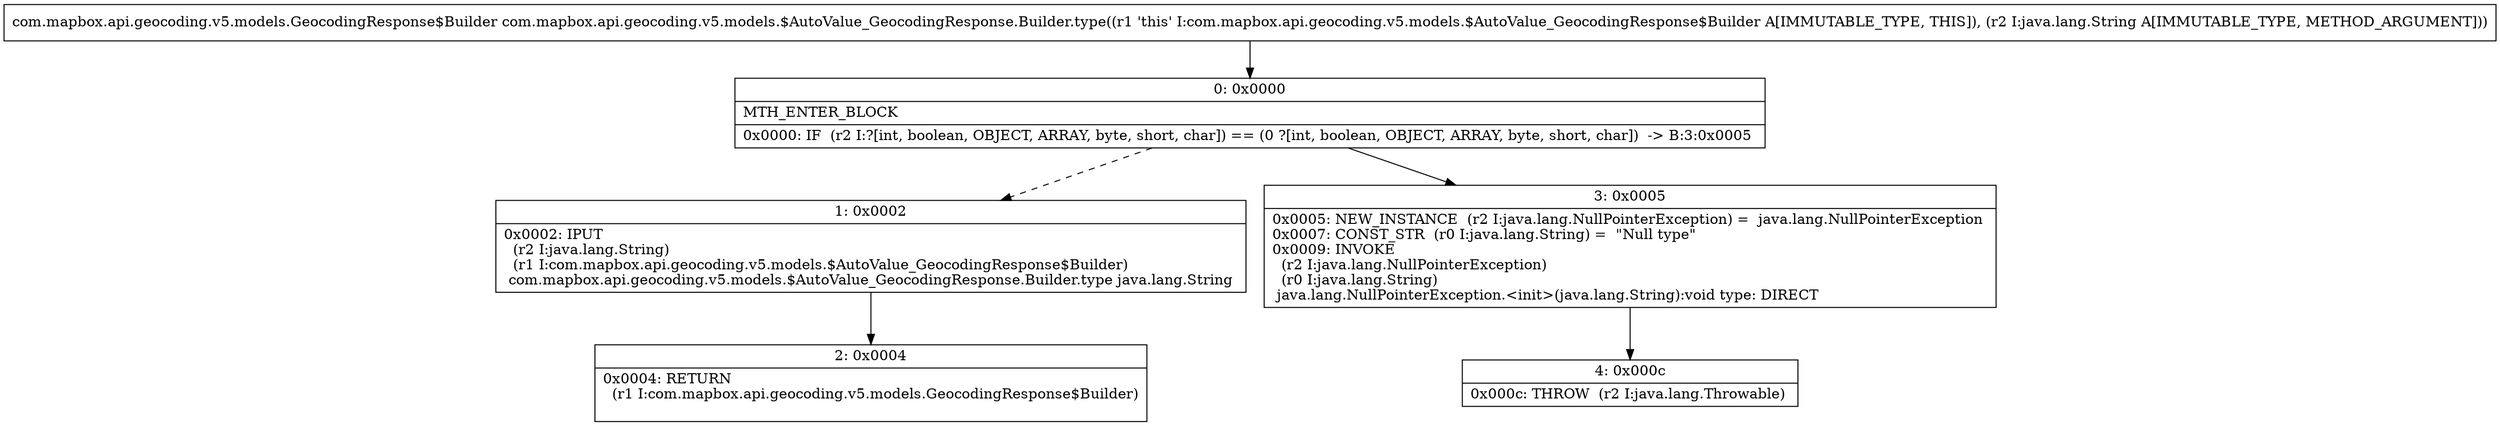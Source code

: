 digraph "CFG forcom.mapbox.api.geocoding.v5.models.$AutoValue_GeocodingResponse.Builder.type(Ljava\/lang\/String;)Lcom\/mapbox\/api\/geocoding\/v5\/models\/GeocodingResponse$Builder;" {
Node_0 [shape=record,label="{0\:\ 0x0000|MTH_ENTER_BLOCK\l|0x0000: IF  (r2 I:?[int, boolean, OBJECT, ARRAY, byte, short, char]) == (0 ?[int, boolean, OBJECT, ARRAY, byte, short, char])  \-\> B:3:0x0005 \l}"];
Node_1 [shape=record,label="{1\:\ 0x0002|0x0002: IPUT  \l  (r2 I:java.lang.String)\l  (r1 I:com.mapbox.api.geocoding.v5.models.$AutoValue_GeocodingResponse$Builder)\l com.mapbox.api.geocoding.v5.models.$AutoValue_GeocodingResponse.Builder.type java.lang.String \l}"];
Node_2 [shape=record,label="{2\:\ 0x0004|0x0004: RETURN  \l  (r1 I:com.mapbox.api.geocoding.v5.models.GeocodingResponse$Builder)\l \l}"];
Node_3 [shape=record,label="{3\:\ 0x0005|0x0005: NEW_INSTANCE  (r2 I:java.lang.NullPointerException) =  java.lang.NullPointerException \l0x0007: CONST_STR  (r0 I:java.lang.String) =  \"Null type\" \l0x0009: INVOKE  \l  (r2 I:java.lang.NullPointerException)\l  (r0 I:java.lang.String)\l java.lang.NullPointerException.\<init\>(java.lang.String):void type: DIRECT \l}"];
Node_4 [shape=record,label="{4\:\ 0x000c|0x000c: THROW  (r2 I:java.lang.Throwable) \l}"];
MethodNode[shape=record,label="{com.mapbox.api.geocoding.v5.models.GeocodingResponse$Builder com.mapbox.api.geocoding.v5.models.$AutoValue_GeocodingResponse.Builder.type((r1 'this' I:com.mapbox.api.geocoding.v5.models.$AutoValue_GeocodingResponse$Builder A[IMMUTABLE_TYPE, THIS]), (r2 I:java.lang.String A[IMMUTABLE_TYPE, METHOD_ARGUMENT])) }"];
MethodNode -> Node_0;
Node_0 -> Node_1[style=dashed];
Node_0 -> Node_3;
Node_1 -> Node_2;
Node_3 -> Node_4;
}

